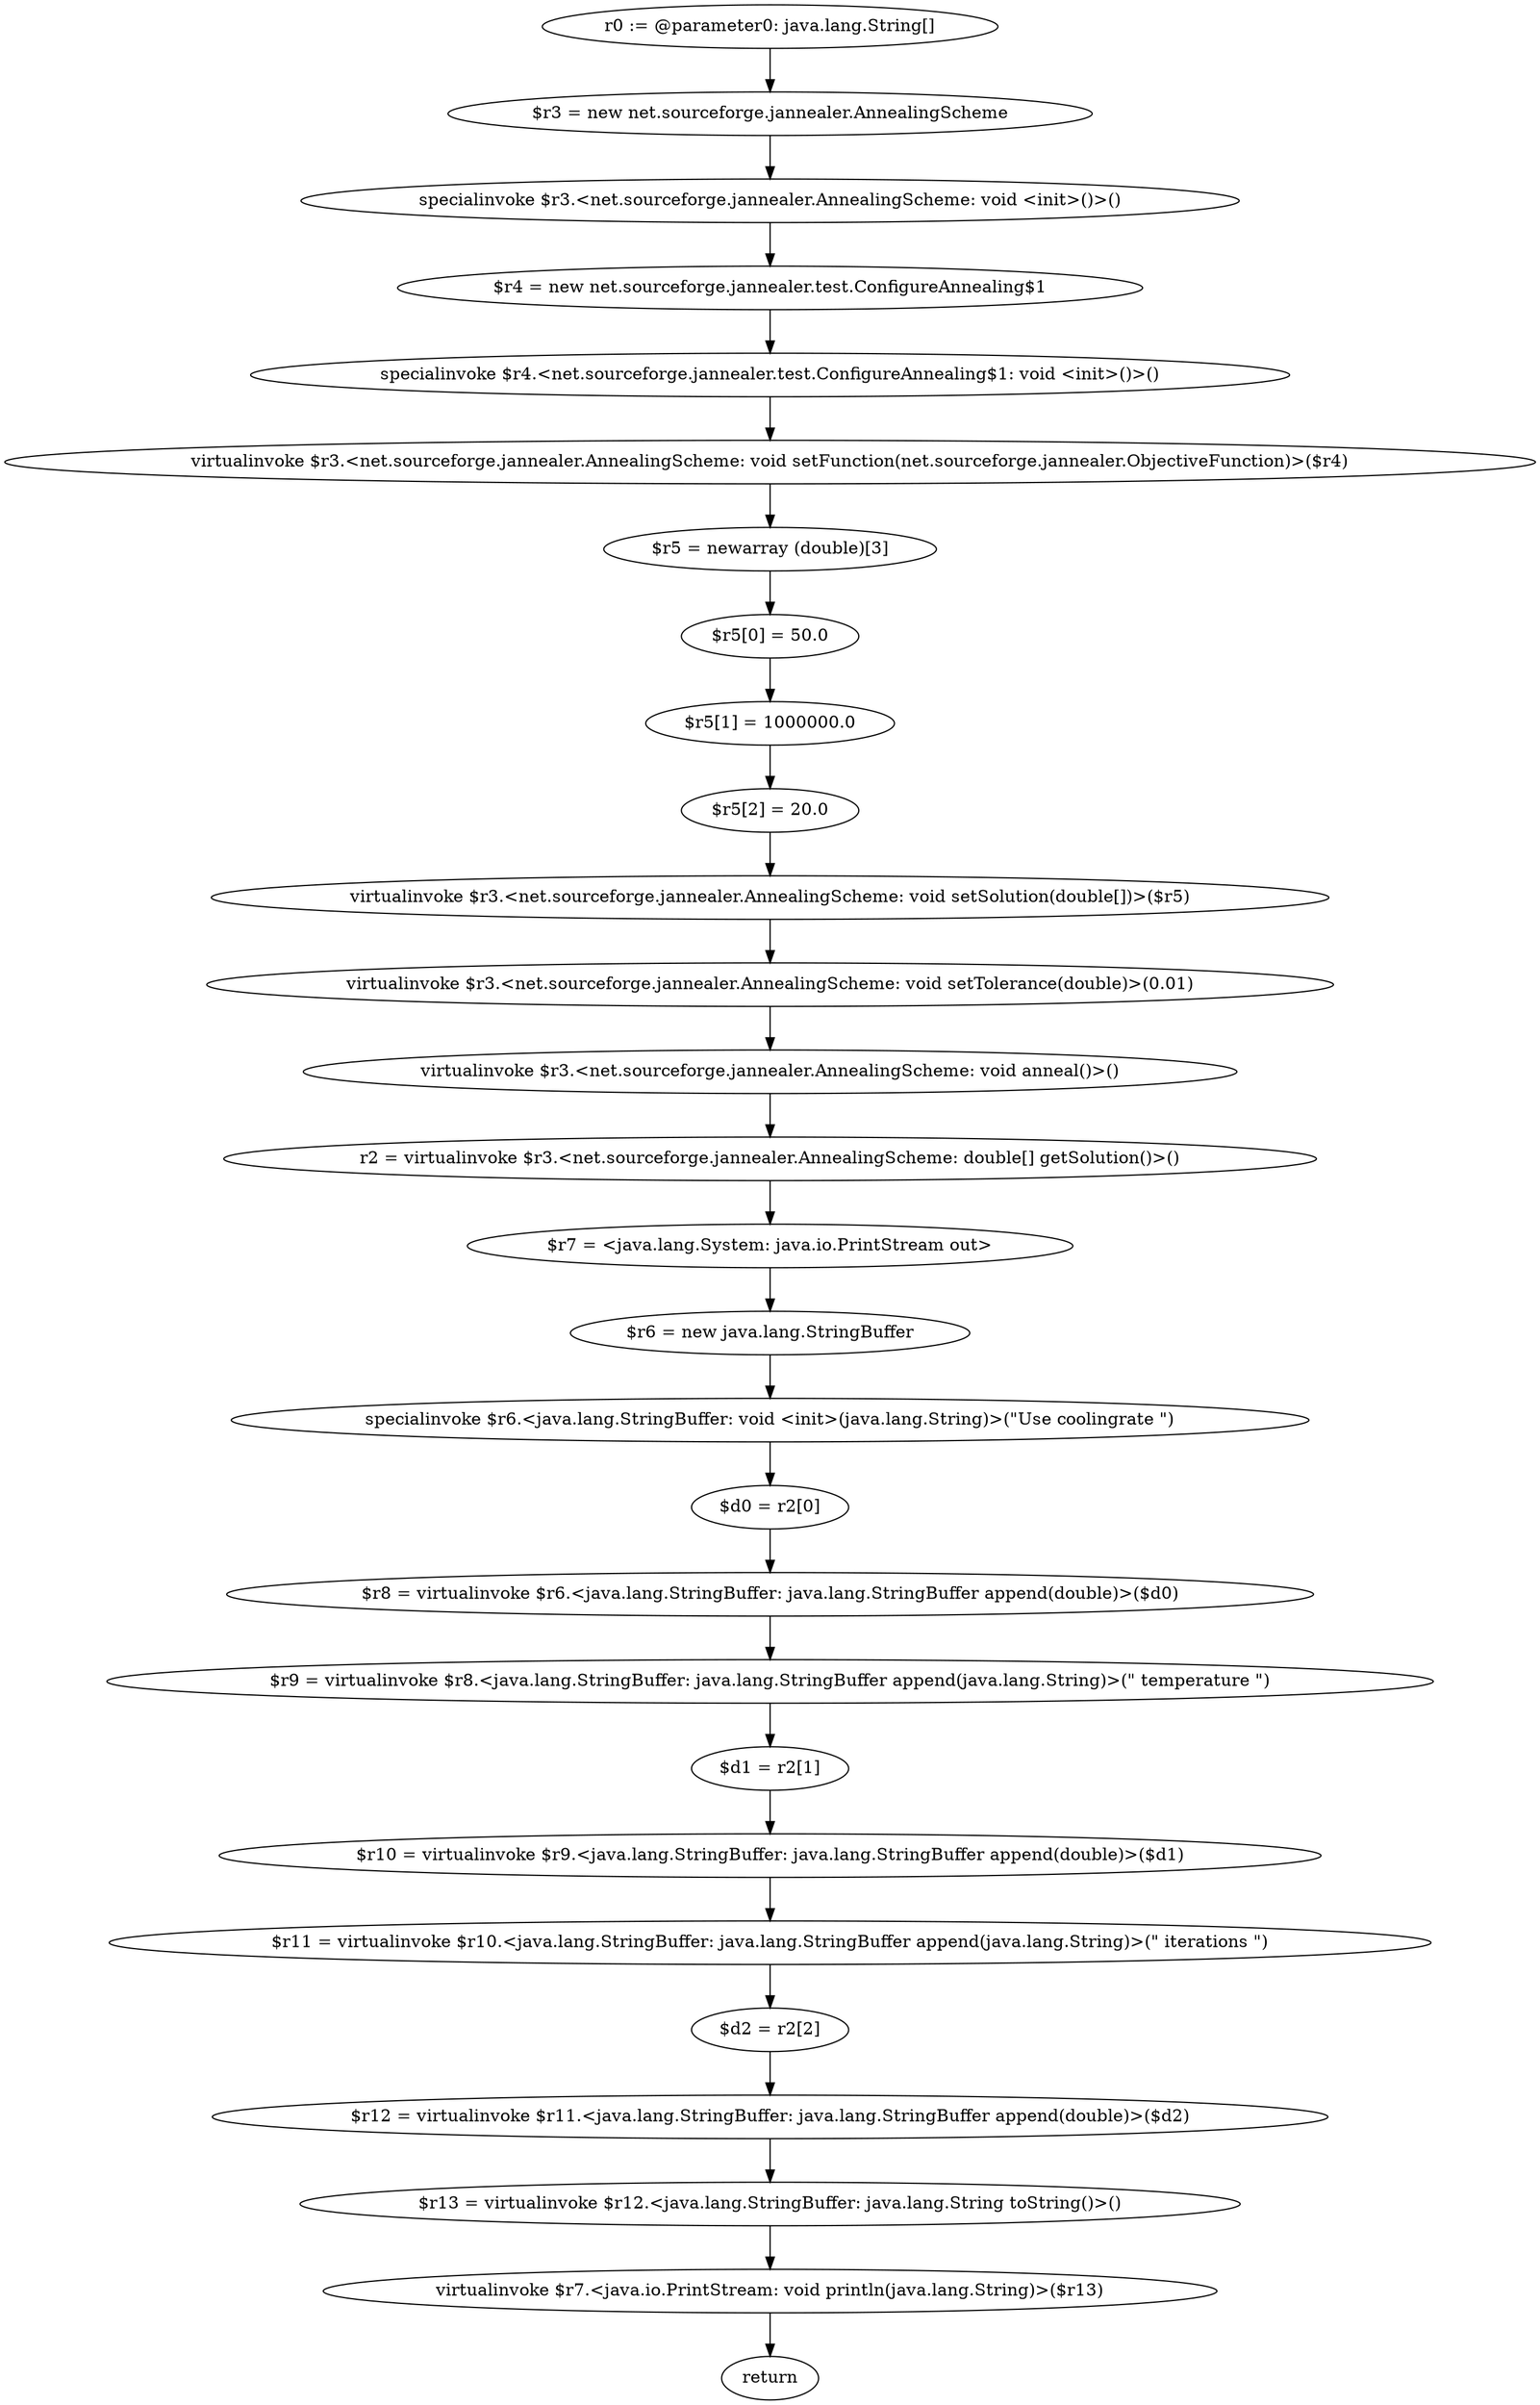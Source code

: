 digraph "" {
    "r0 := @parameter0: java.lang.String[]"
    "$r3 = new net.sourceforge.jannealer.AnnealingScheme"
    "r0 := @parameter0: java.lang.String[]"->"$r3 = new net.sourceforge.jannealer.AnnealingScheme";
    "specialinvoke $r3.<net.sourceforge.jannealer.AnnealingScheme: void <init>()>()"
    "$r3 = new net.sourceforge.jannealer.AnnealingScheme"->"specialinvoke $r3.<net.sourceforge.jannealer.AnnealingScheme: void <init>()>()";
    "$r4 = new net.sourceforge.jannealer.test.ConfigureAnnealing$1"
    "specialinvoke $r3.<net.sourceforge.jannealer.AnnealingScheme: void <init>()>()"->"$r4 = new net.sourceforge.jannealer.test.ConfigureAnnealing$1";
    "specialinvoke $r4.<net.sourceforge.jannealer.test.ConfigureAnnealing$1: void <init>()>()"
    "$r4 = new net.sourceforge.jannealer.test.ConfigureAnnealing$1"->"specialinvoke $r4.<net.sourceforge.jannealer.test.ConfigureAnnealing$1: void <init>()>()";
    "virtualinvoke $r3.<net.sourceforge.jannealer.AnnealingScheme: void setFunction(net.sourceforge.jannealer.ObjectiveFunction)>($r4)"
    "specialinvoke $r4.<net.sourceforge.jannealer.test.ConfigureAnnealing$1: void <init>()>()"->"virtualinvoke $r3.<net.sourceforge.jannealer.AnnealingScheme: void setFunction(net.sourceforge.jannealer.ObjectiveFunction)>($r4)";
    "$r5 = newarray (double)[3]"
    "virtualinvoke $r3.<net.sourceforge.jannealer.AnnealingScheme: void setFunction(net.sourceforge.jannealer.ObjectiveFunction)>($r4)"->"$r5 = newarray (double)[3]";
    "$r5[0] = 50.0"
    "$r5 = newarray (double)[3]"->"$r5[0] = 50.0";
    "$r5[1] = 1000000.0"
    "$r5[0] = 50.0"->"$r5[1] = 1000000.0";
    "$r5[2] = 20.0"
    "$r5[1] = 1000000.0"->"$r5[2] = 20.0";
    "virtualinvoke $r3.<net.sourceforge.jannealer.AnnealingScheme: void setSolution(double[])>($r5)"
    "$r5[2] = 20.0"->"virtualinvoke $r3.<net.sourceforge.jannealer.AnnealingScheme: void setSolution(double[])>($r5)";
    "virtualinvoke $r3.<net.sourceforge.jannealer.AnnealingScheme: void setTolerance(double)>(0.01)"
    "virtualinvoke $r3.<net.sourceforge.jannealer.AnnealingScheme: void setSolution(double[])>($r5)"->"virtualinvoke $r3.<net.sourceforge.jannealer.AnnealingScheme: void setTolerance(double)>(0.01)";
    "virtualinvoke $r3.<net.sourceforge.jannealer.AnnealingScheme: void anneal()>()"
    "virtualinvoke $r3.<net.sourceforge.jannealer.AnnealingScheme: void setTolerance(double)>(0.01)"->"virtualinvoke $r3.<net.sourceforge.jannealer.AnnealingScheme: void anneal()>()";
    "r2 = virtualinvoke $r3.<net.sourceforge.jannealer.AnnealingScheme: double[] getSolution()>()"
    "virtualinvoke $r3.<net.sourceforge.jannealer.AnnealingScheme: void anneal()>()"->"r2 = virtualinvoke $r3.<net.sourceforge.jannealer.AnnealingScheme: double[] getSolution()>()";
    "$r7 = <java.lang.System: java.io.PrintStream out>"
    "r2 = virtualinvoke $r3.<net.sourceforge.jannealer.AnnealingScheme: double[] getSolution()>()"->"$r7 = <java.lang.System: java.io.PrintStream out>";
    "$r6 = new java.lang.StringBuffer"
    "$r7 = <java.lang.System: java.io.PrintStream out>"->"$r6 = new java.lang.StringBuffer";
    "specialinvoke $r6.<java.lang.StringBuffer: void <init>(java.lang.String)>(\"Use coolingrate \")"
    "$r6 = new java.lang.StringBuffer"->"specialinvoke $r6.<java.lang.StringBuffer: void <init>(java.lang.String)>(\"Use coolingrate \")";
    "$d0 = r2[0]"
    "specialinvoke $r6.<java.lang.StringBuffer: void <init>(java.lang.String)>(\"Use coolingrate \")"->"$d0 = r2[0]";
    "$r8 = virtualinvoke $r6.<java.lang.StringBuffer: java.lang.StringBuffer append(double)>($d0)"
    "$d0 = r2[0]"->"$r8 = virtualinvoke $r6.<java.lang.StringBuffer: java.lang.StringBuffer append(double)>($d0)";
    "$r9 = virtualinvoke $r8.<java.lang.StringBuffer: java.lang.StringBuffer append(java.lang.String)>(\" temperature \")"
    "$r8 = virtualinvoke $r6.<java.lang.StringBuffer: java.lang.StringBuffer append(double)>($d0)"->"$r9 = virtualinvoke $r8.<java.lang.StringBuffer: java.lang.StringBuffer append(java.lang.String)>(\" temperature \")";
    "$d1 = r2[1]"
    "$r9 = virtualinvoke $r8.<java.lang.StringBuffer: java.lang.StringBuffer append(java.lang.String)>(\" temperature \")"->"$d1 = r2[1]";
    "$r10 = virtualinvoke $r9.<java.lang.StringBuffer: java.lang.StringBuffer append(double)>($d1)"
    "$d1 = r2[1]"->"$r10 = virtualinvoke $r9.<java.lang.StringBuffer: java.lang.StringBuffer append(double)>($d1)";
    "$r11 = virtualinvoke $r10.<java.lang.StringBuffer: java.lang.StringBuffer append(java.lang.String)>(\" iterations \")"
    "$r10 = virtualinvoke $r9.<java.lang.StringBuffer: java.lang.StringBuffer append(double)>($d1)"->"$r11 = virtualinvoke $r10.<java.lang.StringBuffer: java.lang.StringBuffer append(java.lang.String)>(\" iterations \")";
    "$d2 = r2[2]"
    "$r11 = virtualinvoke $r10.<java.lang.StringBuffer: java.lang.StringBuffer append(java.lang.String)>(\" iterations \")"->"$d2 = r2[2]";
    "$r12 = virtualinvoke $r11.<java.lang.StringBuffer: java.lang.StringBuffer append(double)>($d2)"
    "$d2 = r2[2]"->"$r12 = virtualinvoke $r11.<java.lang.StringBuffer: java.lang.StringBuffer append(double)>($d2)";
    "$r13 = virtualinvoke $r12.<java.lang.StringBuffer: java.lang.String toString()>()"
    "$r12 = virtualinvoke $r11.<java.lang.StringBuffer: java.lang.StringBuffer append(double)>($d2)"->"$r13 = virtualinvoke $r12.<java.lang.StringBuffer: java.lang.String toString()>()";
    "virtualinvoke $r7.<java.io.PrintStream: void println(java.lang.String)>($r13)"
    "$r13 = virtualinvoke $r12.<java.lang.StringBuffer: java.lang.String toString()>()"->"virtualinvoke $r7.<java.io.PrintStream: void println(java.lang.String)>($r13)";
    "return"
    "virtualinvoke $r7.<java.io.PrintStream: void println(java.lang.String)>($r13)"->"return";
}
